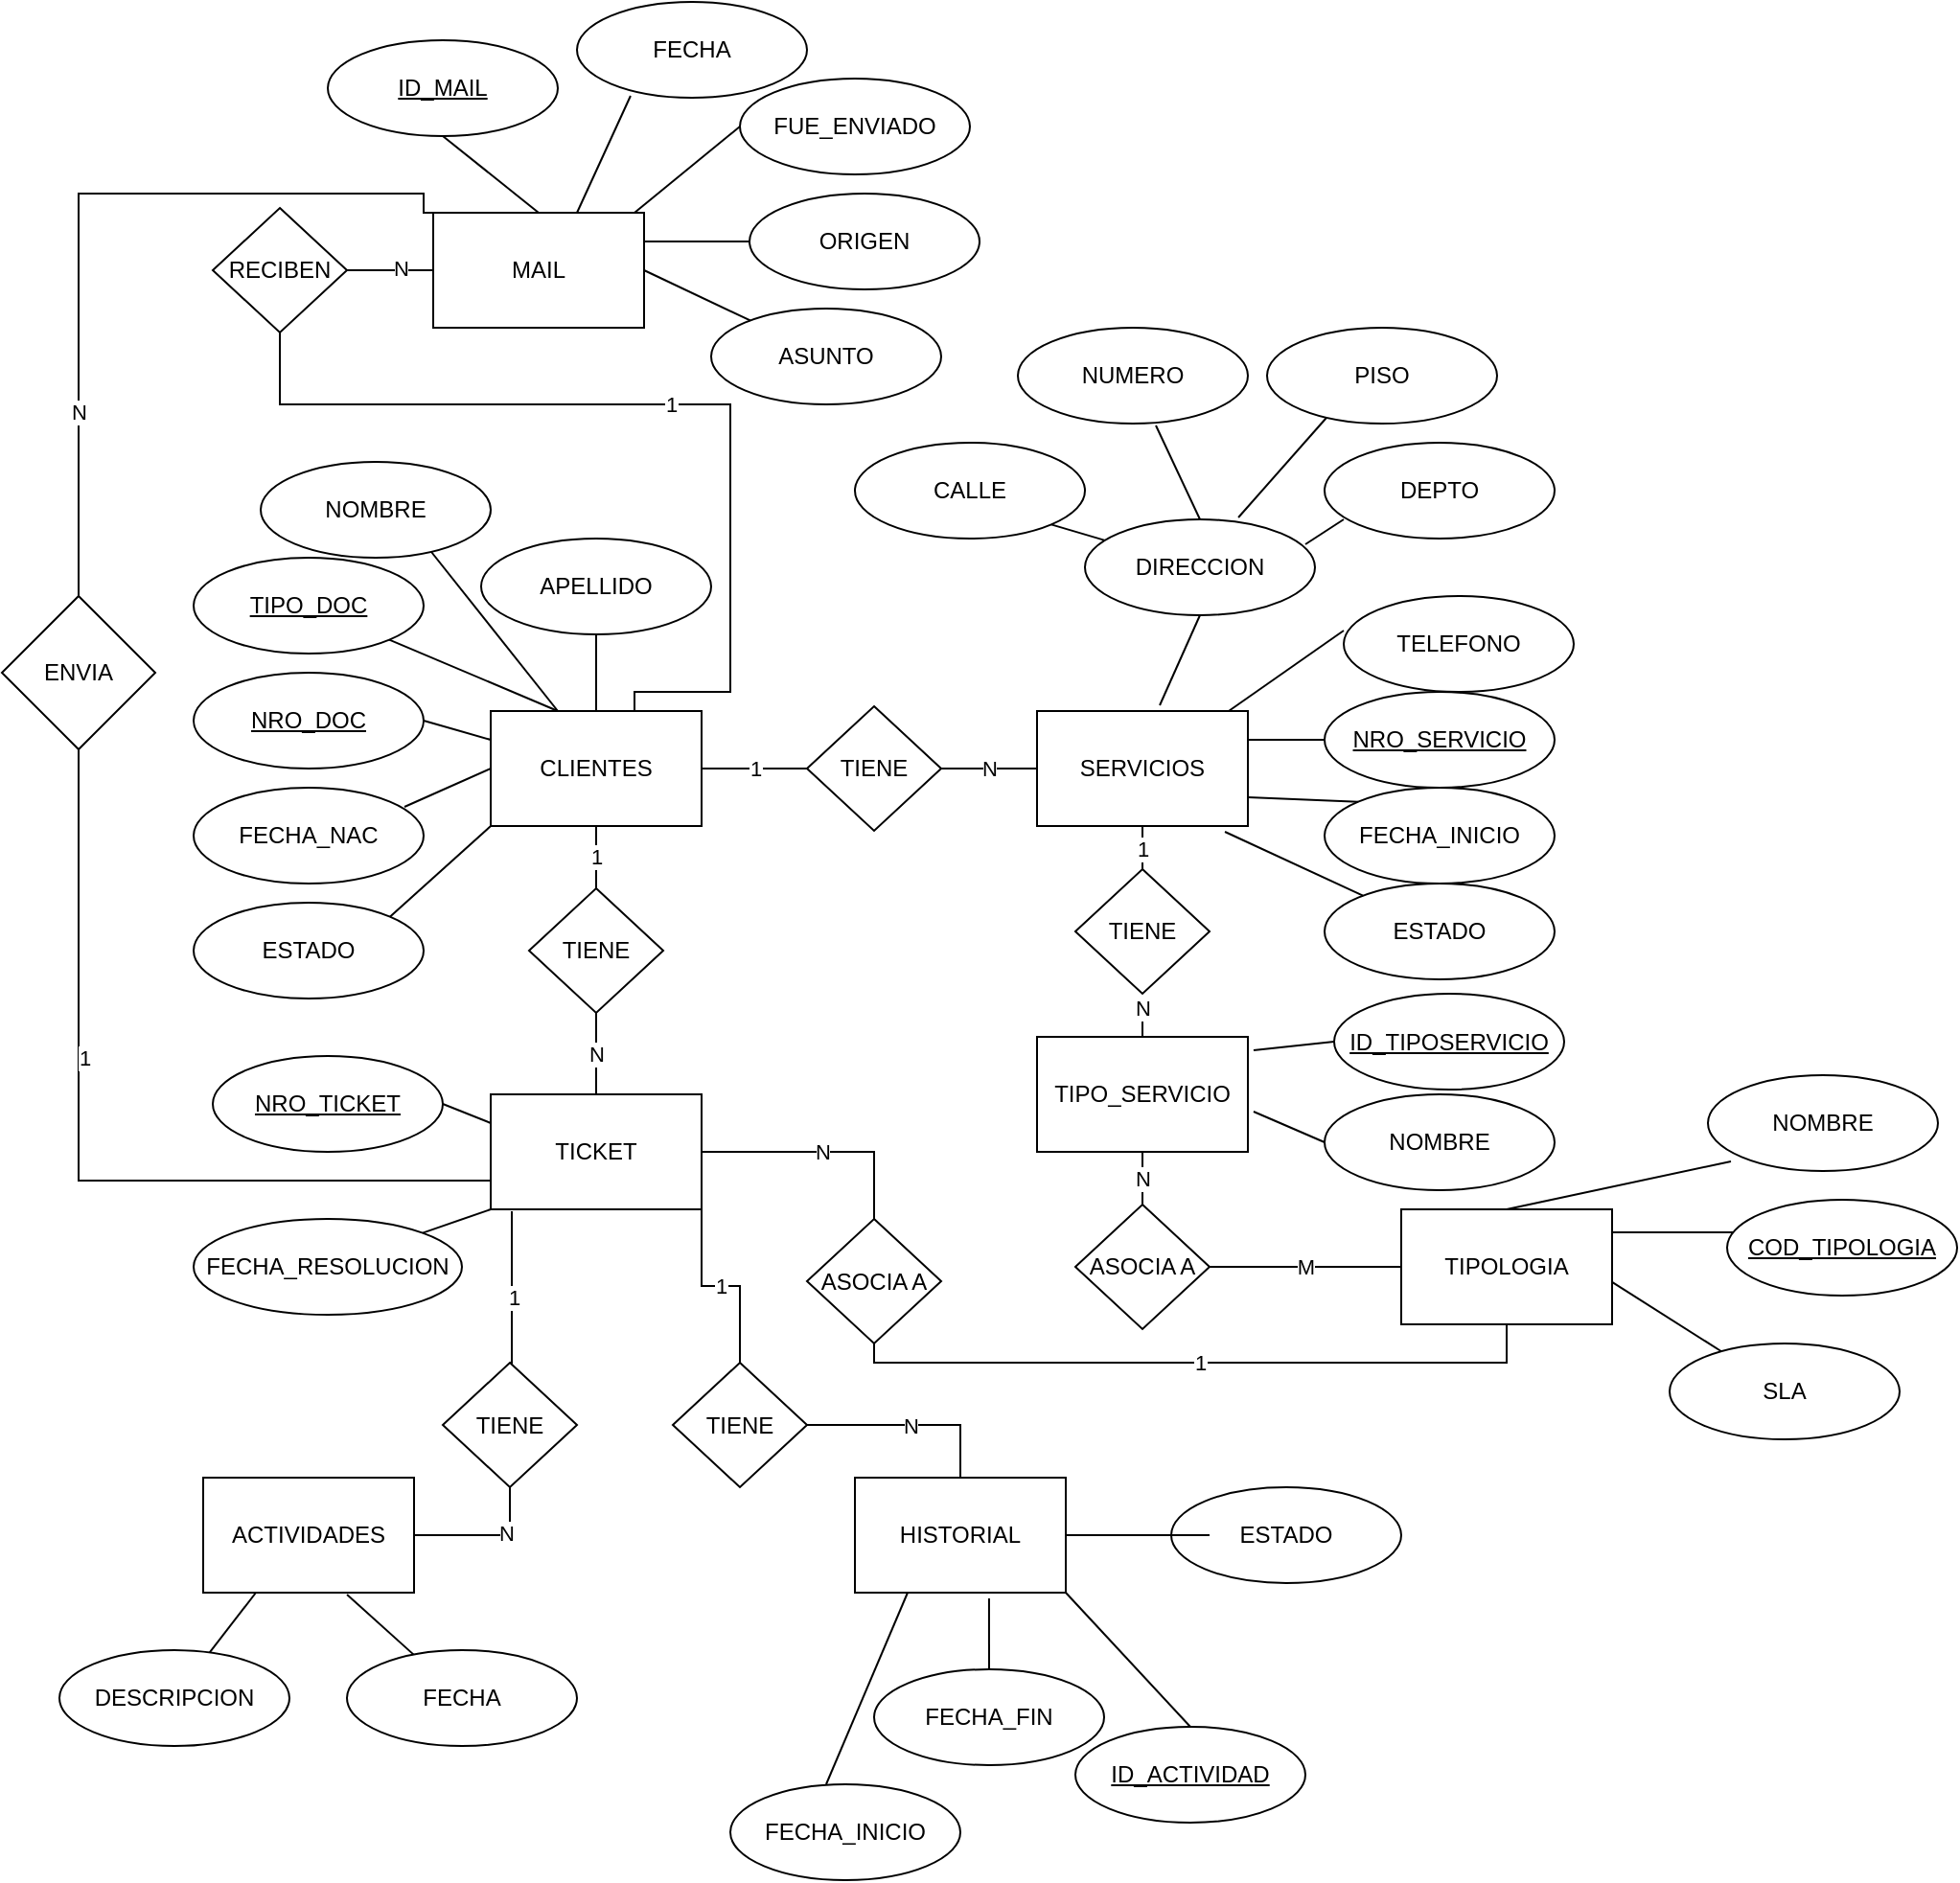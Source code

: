<mxfile version="15.8.9" type="google"><diagram id="V2wLzba2qu7af4OqcU7q" name="Page-1"><mxGraphModel dx="2128" dy="1866" grid="1" gridSize="10" guides="1" tooltips="1" connect="1" arrows="1" fold="1" page="1" pageScale="1" pageWidth="850" pageHeight="1100" math="0" shadow="0"><root><mxCell id="0"/><mxCell id="1" parent="0"/><mxCell id="cFb7aQC_XKXyk02DTC7E-39" value="1" style="edgeStyle=orthogonalEdgeStyle;rounded=0;orthogonalLoop=1;jettySize=auto;html=1;entryX=0.5;entryY=0;entryDx=0;entryDy=0;endArrow=none;endFill=0;" parent="1" source="cFb7aQC_XKXyk02DTC7E-1" target="cFb7aQC_XKXyk02DTC7E-33" edge="1"><mxGeometry relative="1" as="geometry"/></mxCell><mxCell id="cFb7aQC_XKXyk02DTC7E-45" value="1" style="edgeStyle=orthogonalEdgeStyle;rounded=0;orthogonalLoop=1;jettySize=auto;html=1;entryX=0;entryY=0.5;entryDx=0;entryDy=0;endArrow=none;endFill=0;" parent="1" source="cFb7aQC_XKXyk02DTC7E-1" target="cFb7aQC_XKXyk02DTC7E-34" edge="1"><mxGeometry relative="1" as="geometry"/></mxCell><mxCell id="cFb7aQC_XKXyk02DTC7E-126" value="1" style="edgeStyle=orthogonalEdgeStyle;rounded=0;orthogonalLoop=1;jettySize=auto;html=1;endArrow=none;endFill=0;entryX=0.5;entryY=1;entryDx=0;entryDy=0;" parent="1" source="cFb7aQC_XKXyk02DTC7E-1" target="cFb7aQC_XKXyk02DTC7E-35" edge="1"><mxGeometry relative="1" as="geometry"><mxPoint x="200" y="-20" as="targetPoint"/><Array as="points"><mxPoint x="250" y="110"/><mxPoint x="300" y="110"/><mxPoint x="300" y="-40"/><mxPoint x="65" y="-40"/></Array></mxGeometry></mxCell><mxCell id="cFb7aQC_XKXyk02DTC7E-1" value="CLIENTES" style="rounded=0;whiteSpace=wrap;html=1;" parent="1" vertex="1"><mxGeometry x="175" y="120" width="110" height="60" as="geometry"/></mxCell><mxCell id="cFb7aQC_XKXyk02DTC7E-2" value="&lt;u&gt;TIPO_DOC&lt;/u&gt;" style="ellipse;whiteSpace=wrap;html=1;" parent="1" vertex="1"><mxGeometry x="20" y="40" width="120" height="50" as="geometry"/></mxCell><mxCell id="cFb7aQC_XKXyk02DTC7E-3" value="APELLIDO" style="ellipse;whiteSpace=wrap;html=1;" parent="1" vertex="1"><mxGeometry x="170" y="30" width="120" height="50" as="geometry"/></mxCell><mxCell id="cFb7aQC_XKXyk02DTC7E-4" value="&lt;u&gt;NRO_DOC&lt;/u&gt;" style="ellipse;whiteSpace=wrap;html=1;" parent="1" vertex="1"><mxGeometry x="20" y="100" width="120" height="50" as="geometry"/></mxCell><mxCell id="cFb7aQC_XKXyk02DTC7E-5" value="FECHA_NAC" style="ellipse;whiteSpace=wrap;html=1;" parent="1" vertex="1"><mxGeometry x="20" y="160" width="120" height="50" as="geometry"/></mxCell><mxCell id="cFb7aQC_XKXyk02DTC7E-6" value="ESTADO" style="ellipse;whiteSpace=wrap;html=1;" parent="1" vertex="1"><mxGeometry x="20" y="220" width="120" height="50" as="geometry"/></mxCell><mxCell id="cFb7aQC_XKXyk02DTC7E-41" value="1" style="edgeStyle=orthogonalEdgeStyle;rounded=0;orthogonalLoop=1;jettySize=auto;html=1;entryX=0.5;entryY=0;entryDx=0;entryDy=0;endArrow=none;endFill=0;exitX=1;exitY=1;exitDx=0;exitDy=0;" parent="1" source="cFb7aQC_XKXyk02DTC7E-8" target="cFb7aQC_XKXyk02DTC7E-36" edge="1"><mxGeometry relative="1" as="geometry"/></mxCell><mxCell id="cFb7aQC_XKXyk02DTC7E-124" value="N" style="edgeStyle=orthogonalEdgeStyle;rounded=0;orthogonalLoop=1;jettySize=auto;html=1;entryX=0.5;entryY=0;entryDx=0;entryDy=0;endArrow=none;endFill=0;" parent="1" source="cFb7aQC_XKXyk02DTC7E-8" target="cFb7aQC_XKXyk02DTC7E-123" edge="1"><mxGeometry relative="1" as="geometry"/></mxCell><mxCell id="cFb7aQC_XKXyk02DTC7E-8" value="TICKET" style="rounded=0;whiteSpace=wrap;html=1;" parent="1" vertex="1"><mxGeometry x="175" y="320" width="110" height="60" as="geometry"/></mxCell><mxCell id="cFb7aQC_XKXyk02DTC7E-9" value="&lt;u&gt;NRO_TICKET&lt;/u&gt;" style="ellipse;whiteSpace=wrap;html=1;" parent="1" vertex="1"><mxGeometry x="30" y="300" width="120" height="50" as="geometry"/></mxCell><mxCell id="cFb7aQC_XKXyk02DTC7E-10" value="FECHA_RESOLUCION" style="ellipse;whiteSpace=wrap;html=1;" parent="1" vertex="1"><mxGeometry x="20" y="385" width="140" height="50" as="geometry"/></mxCell><mxCell id="cFb7aQC_XKXyk02DTC7E-47" value="1" style="edgeStyle=orthogonalEdgeStyle;rounded=0;orthogonalLoop=1;jettySize=auto;html=1;exitX=0.5;exitY=1;exitDx=0;exitDy=0;entryX=0.5;entryY=0;entryDx=0;entryDy=0;endArrow=none;endFill=0;" parent="1" source="cFb7aQC_XKXyk02DTC7E-13" target="cFb7aQC_XKXyk02DTC7E-37" edge="1"><mxGeometry relative="1" as="geometry"/></mxCell><mxCell id="cFb7aQC_XKXyk02DTC7E-13" value="SERVICIOS" style="rounded=0;whiteSpace=wrap;html=1;" parent="1" vertex="1"><mxGeometry x="460" y="120" width="110" height="60" as="geometry"/></mxCell><mxCell id="cFb7aQC_XKXyk02DTC7E-48" value="N" style="edgeStyle=orthogonalEdgeStyle;rounded=0;orthogonalLoop=1;jettySize=auto;html=1;endArrow=none;endFill=0;" parent="1" source="cFb7aQC_XKXyk02DTC7E-14" edge="1"><mxGeometry relative="1" as="geometry"><mxPoint x="515" y="280" as="targetPoint"/></mxGeometry></mxCell><mxCell id="cFb7aQC_XKXyk02DTC7E-49" value="N" style="edgeStyle=orthogonalEdgeStyle;rounded=0;orthogonalLoop=1;jettySize=auto;html=1;entryX=0.5;entryY=0;entryDx=0;entryDy=0;endArrow=none;endFill=0;" parent="1" source="cFb7aQC_XKXyk02DTC7E-14" target="cFb7aQC_XKXyk02DTC7E-38" edge="1"><mxGeometry relative="1" as="geometry"/></mxCell><mxCell id="cFb7aQC_XKXyk02DTC7E-14" value="TIPO_SERVICIO" style="rounded=0;whiteSpace=wrap;html=1;" parent="1" vertex="1"><mxGeometry x="460" y="290" width="110" height="60" as="geometry"/></mxCell><mxCell id="cFb7aQC_XKXyk02DTC7E-17" value="TIPOLOGIA" style="rounded=0;whiteSpace=wrap;html=1;" parent="1" vertex="1"><mxGeometry x="650" y="380" width="110" height="60" as="geometry"/></mxCell><mxCell id="cFb7aQC_XKXyk02DTC7E-18" value="HISTORIAL" style="rounded=0;whiteSpace=wrap;html=1;" parent="1" vertex="1"><mxGeometry x="365" y="520" width="110" height="60" as="geometry"/></mxCell><mxCell id="empkctr7NJG2cFZVmxXd-13" style="edgeStyle=orthogonalEdgeStyle;rounded=0;orthogonalLoop=1;jettySize=auto;html=1;endArrow=none;endFill=0;exitX=0;exitY=0;exitDx=0;exitDy=0;" edge="1" parent="1" source="cFb7aQC_XKXyk02DTC7E-19" target="empkctr7NJG2cFZVmxXd-11"><mxGeometry relative="1" as="geometry"><Array as="points"><mxPoint x="140" y="-140"/><mxPoint x="140" y="-150"/><mxPoint x="-40" y="-150"/></Array></mxGeometry></mxCell><mxCell id="empkctr7NJG2cFZVmxXd-16" value="N" style="edgeLabel;html=1;align=center;verticalAlign=middle;resizable=0;points=[];" vertex="1" connectable="0" parent="empkctr7NJG2cFZVmxXd-13"><mxGeometry x="0.526" relative="1" as="geometry"><mxPoint as="offset"/></mxGeometry></mxCell><mxCell id="cFb7aQC_XKXyk02DTC7E-19" value="MAIL" style="rounded=0;whiteSpace=wrap;html=1;" parent="1" vertex="1"><mxGeometry x="145" y="-140" width="110" height="60" as="geometry"/></mxCell><mxCell id="cFb7aQC_XKXyk02DTC7E-20" value="DIRECCION" style="ellipse;whiteSpace=wrap;html=1;" parent="1" vertex="1"><mxGeometry x="485" y="20" width="120" height="50" as="geometry"/></mxCell><mxCell id="cFb7aQC_XKXyk02DTC7E-21" value="CALLE" style="ellipse;whiteSpace=wrap;html=1;" parent="1" vertex="1"><mxGeometry x="365" y="-20" width="120" height="50" as="geometry"/></mxCell><mxCell id="cFb7aQC_XKXyk02DTC7E-22" value="NUMERO" style="ellipse;whiteSpace=wrap;html=1;" parent="1" vertex="1"><mxGeometry x="450" y="-80" width="120" height="50" as="geometry"/></mxCell><mxCell id="cFb7aQC_XKXyk02DTC7E-23" value="PISO" style="ellipse;whiteSpace=wrap;html=1;" parent="1" vertex="1"><mxGeometry x="580" y="-80" width="120" height="50" as="geometry"/></mxCell><mxCell id="cFb7aQC_XKXyk02DTC7E-24" value="DEPTO" style="ellipse;whiteSpace=wrap;html=1;" parent="1" vertex="1"><mxGeometry x="610" y="-20" width="120" height="50" as="geometry"/></mxCell><mxCell id="cFb7aQC_XKXyk02DTC7E-25" value="TELEFONO" style="ellipse;whiteSpace=wrap;html=1;" parent="1" vertex="1"><mxGeometry x="620" y="60" width="120" height="50" as="geometry"/></mxCell><mxCell id="cFb7aQC_XKXyk02DTC7E-26" value="&lt;u&gt;NRO_SERVICIO&lt;/u&gt;" style="ellipse;whiteSpace=wrap;html=1;" parent="1" vertex="1"><mxGeometry x="610" y="110" width="120" height="50" as="geometry"/></mxCell><mxCell id="cFb7aQC_XKXyk02DTC7E-27" value="FECHA_INICIO" style="ellipse;whiteSpace=wrap;html=1;" parent="1" vertex="1"><mxGeometry x="610" y="160" width="120" height="50" as="geometry"/></mxCell><mxCell id="cFb7aQC_XKXyk02DTC7E-28" value="ESTADO" style="ellipse;whiteSpace=wrap;html=1;" parent="1" vertex="1"><mxGeometry x="610" y="210" width="120" height="50" as="geometry"/></mxCell><mxCell id="cFb7aQC_XKXyk02DTC7E-31" value="&lt;u&gt;COD_TIPOLOGIA&lt;/u&gt;" style="ellipse;whiteSpace=wrap;html=1;" parent="1" vertex="1"><mxGeometry x="820" y="375" width="120" height="50" as="geometry"/></mxCell><mxCell id="cFb7aQC_XKXyk02DTC7E-32" value="SLA" style="ellipse;whiteSpace=wrap;html=1;" parent="1" vertex="1"><mxGeometry x="790" y="450" width="120" height="50" as="geometry"/></mxCell><mxCell id="cFb7aQC_XKXyk02DTC7E-40" value="N" style="edgeStyle=orthogonalEdgeStyle;rounded=0;orthogonalLoop=1;jettySize=auto;html=1;entryX=0.5;entryY=0;entryDx=0;entryDy=0;endArrow=none;endFill=0;" parent="1" source="cFb7aQC_XKXyk02DTC7E-33" target="cFb7aQC_XKXyk02DTC7E-8" edge="1"><mxGeometry relative="1" as="geometry"/></mxCell><mxCell id="cFb7aQC_XKXyk02DTC7E-33" value="TIENE" style="rhombus;whiteSpace=wrap;html=1;fontSize=12;" parent="1" vertex="1"><mxGeometry x="195" y="212.5" width="70" height="65" as="geometry"/></mxCell><mxCell id="cFb7aQC_XKXyk02DTC7E-46" value="N" style="edgeStyle=orthogonalEdgeStyle;rounded=0;orthogonalLoop=1;jettySize=auto;html=1;entryX=0;entryY=0.5;entryDx=0;entryDy=0;endArrow=none;endFill=0;" parent="1" source="cFb7aQC_XKXyk02DTC7E-34" target="cFb7aQC_XKXyk02DTC7E-13" edge="1"><mxGeometry relative="1" as="geometry"/></mxCell><mxCell id="cFb7aQC_XKXyk02DTC7E-34" value="TIENE" style="rhombus;whiteSpace=wrap;html=1;fontSize=12;" parent="1" vertex="1"><mxGeometry x="340" y="117.5" width="70" height="65" as="geometry"/></mxCell><mxCell id="cFb7aQC_XKXyk02DTC7E-52" style="edgeStyle=orthogonalEdgeStyle;rounded=0;orthogonalLoop=1;jettySize=auto;html=1;entryX=0;entryY=0.5;entryDx=0;entryDy=0;endArrow=none;endFill=0;" parent="1" source="cFb7aQC_XKXyk02DTC7E-35" target="cFb7aQC_XKXyk02DTC7E-19" edge="1"><mxGeometry relative="1" as="geometry"/></mxCell><mxCell id="cFb7aQC_XKXyk02DTC7E-70" value="N" style="edgeLabel;html=1;align=center;verticalAlign=middle;resizable=0;points=[];" parent="cFb7aQC_XKXyk02DTC7E-52" vertex="1" connectable="0"><mxGeometry x="0.244" y="1" relative="1" as="geometry"><mxPoint as="offset"/></mxGeometry></mxCell><mxCell id="cFb7aQC_XKXyk02DTC7E-35" value="RECIBEN" style="rhombus;whiteSpace=wrap;html=1;fontSize=12;" parent="1" vertex="1"><mxGeometry x="30" y="-142.5" width="70" height="65" as="geometry"/></mxCell><mxCell id="cFb7aQC_XKXyk02DTC7E-42" value="N" style="edgeStyle=orthogonalEdgeStyle;rounded=0;orthogonalLoop=1;jettySize=auto;html=1;endArrow=none;endFill=0;exitX=1;exitY=0.5;exitDx=0;exitDy=0;" parent="1" source="cFb7aQC_XKXyk02DTC7E-36" target="cFb7aQC_XKXyk02DTC7E-18" edge="1"><mxGeometry relative="1" as="geometry"><Array as="points"><mxPoint x="420" y="493"/></Array></mxGeometry></mxCell><mxCell id="cFb7aQC_XKXyk02DTC7E-36" value="TIENE" style="rhombus;whiteSpace=wrap;html=1;fontSize=12;" parent="1" vertex="1"><mxGeometry x="270" y="460" width="70" height="65" as="geometry"/></mxCell><mxCell id="cFb7aQC_XKXyk02DTC7E-37" value="TIENE" style="rhombus;whiteSpace=wrap;html=1;fontSize=12;" parent="1" vertex="1"><mxGeometry x="480" y="202.5" width="70" height="65" as="geometry"/></mxCell><mxCell id="cFb7aQC_XKXyk02DTC7E-50" value="M" style="edgeStyle=orthogonalEdgeStyle;rounded=0;orthogonalLoop=1;jettySize=auto;html=1;entryX=0;entryY=0.5;entryDx=0;entryDy=0;endArrow=none;endFill=0;" parent="1" source="cFb7aQC_XKXyk02DTC7E-38" target="cFb7aQC_XKXyk02DTC7E-17" edge="1"><mxGeometry relative="1" as="geometry"/></mxCell><mxCell id="cFb7aQC_XKXyk02DTC7E-38" value="ASOCIA A" style="rhombus;whiteSpace=wrap;html=1;fontSize=12;" parent="1" vertex="1"><mxGeometry x="480" y="377.5" width="70" height="65" as="geometry"/></mxCell><mxCell id="cFb7aQC_XKXyk02DTC7E-53" value="NOMBRE" style="ellipse;whiteSpace=wrap;html=1;" parent="1" vertex="1"><mxGeometry x="610" y="320" width="120" height="50" as="geometry"/></mxCell><mxCell id="cFb7aQC_XKXyk02DTC7E-54" value="ASUNTO" style="ellipse;whiteSpace=wrap;html=1;" parent="1" vertex="1"><mxGeometry x="290" y="-90" width="120" height="50" as="geometry"/></mxCell><mxCell id="cFb7aQC_XKXyk02DTC7E-55" value="ORIGEN" style="ellipse;whiteSpace=wrap;html=1;" parent="1" vertex="1"><mxGeometry x="310" y="-150" width="120" height="50" as="geometry"/></mxCell><mxCell id="cFb7aQC_XKXyk02DTC7E-57" value="NOMBRE" style="ellipse;whiteSpace=wrap;html=1;" parent="1" vertex="1"><mxGeometry x="810" y="310" width="120" height="50" as="geometry"/></mxCell><mxCell id="cFb7aQC_XKXyk02DTC7E-61" value="FECHA_FIN" style="ellipse;whiteSpace=wrap;html=1;" parent="1" vertex="1"><mxGeometry x="375" y="620" width="120" height="50" as="geometry"/></mxCell><mxCell id="cFb7aQC_XKXyk02DTC7E-62" value="FECHA_INICIO" style="ellipse;whiteSpace=wrap;html=1;" parent="1" vertex="1"><mxGeometry x="300" y="680" width="120" height="50" as="geometry"/></mxCell><mxCell id="cFb7aQC_XKXyk02DTC7E-64" value="ESTADO" style="ellipse;whiteSpace=wrap;html=1;" parent="1" vertex="1"><mxGeometry x="530" y="525" width="120" height="50" as="geometry"/></mxCell><mxCell id="cFb7aQC_XKXyk02DTC7E-75" value="" style="endArrow=none;html=1;rounded=0;entryX=0.5;entryY=1;entryDx=0;entryDy=0;exitX=0.5;exitY=0;exitDx=0;exitDy=0;" parent="1" source="cFb7aQC_XKXyk02DTC7E-1" target="cFb7aQC_XKXyk02DTC7E-3" edge="1"><mxGeometry width="50" height="50" relative="1" as="geometry"><mxPoint x="190" y="10" as="sourcePoint"/><mxPoint x="240" y="-40" as="targetPoint"/></mxGeometry></mxCell><mxCell id="cFb7aQC_XKXyk02DTC7E-76" value="" style="endArrow=none;html=1;rounded=0;" parent="1" target="cFb7aQC_XKXyk02DTC7E-2" edge="1"><mxGeometry width="50" height="50" relative="1" as="geometry"><mxPoint x="210" y="120" as="sourcePoint"/><mxPoint x="240" y="90" as="targetPoint"/></mxGeometry></mxCell><mxCell id="cFb7aQC_XKXyk02DTC7E-77" value="" style="endArrow=none;html=1;rounded=0;entryX=1;entryY=0.5;entryDx=0;entryDy=0;exitX=0;exitY=0.25;exitDx=0;exitDy=0;" parent="1" source="cFb7aQC_XKXyk02DTC7E-1" target="cFb7aQC_XKXyk02DTC7E-4" edge="1"><mxGeometry width="50" height="50" relative="1" as="geometry"><mxPoint x="220" y="130" as="sourcePoint"/><mxPoint x="132.101" y="92.812" as="targetPoint"/></mxGeometry></mxCell><mxCell id="cFb7aQC_XKXyk02DTC7E-78" value="" style="endArrow=none;html=1;rounded=0;exitX=0;exitY=0.5;exitDx=0;exitDy=0;" parent="1" source="cFb7aQC_XKXyk02DTC7E-1" edge="1"><mxGeometry width="50" height="50" relative="1" as="geometry"><mxPoint x="170" y="150" as="sourcePoint"/><mxPoint x="130" y="170" as="targetPoint"/></mxGeometry></mxCell><mxCell id="cFb7aQC_XKXyk02DTC7E-79" value="" style="endArrow=none;html=1;rounded=0;entryX=1;entryY=0;entryDx=0;entryDy=0;exitX=0;exitY=1;exitDx=0;exitDy=0;" parent="1" source="cFb7aQC_XKXyk02DTC7E-1" target="cFb7aQC_XKXyk02DTC7E-6" edge="1"><mxGeometry width="50" height="50" relative="1" as="geometry"><mxPoint x="190" y="160" as="sourcePoint"/><mxPoint x="141.96" y="178" as="targetPoint"/></mxGeometry></mxCell><mxCell id="cFb7aQC_XKXyk02DTC7E-81" value="" style="endArrow=none;html=1;rounded=0;exitX=1;exitY=0;exitDx=0;exitDy=0;entryX=0;entryY=1;entryDx=0;entryDy=0;" parent="1" source="cFb7aQC_XKXyk02DTC7E-10" target="cFb7aQC_XKXyk02DTC7E-8" edge="1"><mxGeometry width="50" height="50" relative="1" as="geometry"><mxPoint x="140" y="400" as="sourcePoint"/><mxPoint x="190" y="350" as="targetPoint"/></mxGeometry></mxCell><mxCell id="cFb7aQC_XKXyk02DTC7E-82" value="" style="endArrow=none;html=1;rounded=0;exitX=1;exitY=0.5;exitDx=0;exitDy=0;entryX=0;entryY=0.25;entryDx=0;entryDy=0;" parent="1" source="cFb7aQC_XKXyk02DTC7E-9" target="cFb7aQC_XKXyk02DTC7E-8" edge="1"><mxGeometry width="50" height="50" relative="1" as="geometry"><mxPoint x="139.497" y="387.322" as="sourcePoint"/><mxPoint x="185" y="360" as="targetPoint"/></mxGeometry></mxCell><mxCell id="cFb7aQC_XKXyk02DTC7E-84" value="" style="endArrow=none;html=1;rounded=0;entryX=0.25;entryY=1;entryDx=0;entryDy=0;" parent="1" target="cFb7aQC_XKXyk02DTC7E-18" edge="1"><mxGeometry width="50" height="50" relative="1" as="geometry"><mxPoint x="350" y="680" as="sourcePoint"/><mxPoint x="370" y="530" as="targetPoint"/></mxGeometry></mxCell><mxCell id="cFb7aQC_XKXyk02DTC7E-85" value="" style="endArrow=none;html=1;rounded=0;exitX=0.5;exitY=0;exitDx=0;exitDy=0;entryX=0.636;entryY=1.05;entryDx=0;entryDy=0;entryPerimeter=0;" parent="1" source="cFb7aQC_XKXyk02DTC7E-61" target="cFb7aQC_XKXyk02DTC7E-18" edge="1"><mxGeometry width="50" height="50" relative="1" as="geometry"><mxPoint x="322.426" y="554.822" as="sourcePoint"/><mxPoint x="380" y="540" as="targetPoint"/></mxGeometry></mxCell><mxCell id="cFb7aQC_XKXyk02DTC7E-88" value="" style="endArrow=none;html=1;rounded=0;exitX=1;exitY=0.5;exitDx=0;exitDy=0;" parent="1" source="cFb7aQC_XKXyk02DTC7E-19" target="cFb7aQC_XKXyk02DTC7E-54" edge="1"><mxGeometry width="50" height="50" relative="1" as="geometry"><mxPoint x="590" y="535" as="sourcePoint"/><mxPoint x="620" y="530" as="targetPoint"/></mxGeometry></mxCell><mxCell id="cFb7aQC_XKXyk02DTC7E-90" value="" style="endArrow=none;html=1;rounded=0;entryX=0.025;entryY=0.34;entryDx=0;entryDy=0;entryPerimeter=0;" parent="1" target="cFb7aQC_XKXyk02DTC7E-31" edge="1"><mxGeometry width="50" height="50" relative="1" as="geometry"><mxPoint x="760" y="392" as="sourcePoint"/><mxPoint x="710" y="470" as="targetPoint"/></mxGeometry></mxCell><mxCell id="cFb7aQC_XKXyk02DTC7E-91" value="" style="endArrow=none;html=1;rounded=0;exitX=1;exitY=0.633;exitDx=0;exitDy=0;exitPerimeter=0;" parent="1" source="cFb7aQC_XKXyk02DTC7E-17" target="cFb7aQC_XKXyk02DTC7E-32" edge="1"><mxGeometry width="50" height="50" relative="1" as="geometry"><mxPoint x="740" y="400" as="sourcePoint"/><mxPoint x="803" y="402" as="targetPoint"/></mxGeometry></mxCell><mxCell id="cFb7aQC_XKXyk02DTC7E-92" value="" style="endArrow=none;html=1;rounded=0;entryX=0.6;entryY=1.02;entryDx=0;entryDy=0;entryPerimeter=0;exitX=0.5;exitY=0;exitDx=0;exitDy=0;" parent="1" source="cFb7aQC_XKXyk02DTC7E-20" target="cFb7aQC_XKXyk02DTC7E-22" edge="1"><mxGeometry width="50" height="50" relative="1" as="geometry"><mxPoint x="410" y="120" as="sourcePoint"/><mxPoint x="520" y="-20" as="targetPoint"/></mxGeometry></mxCell><mxCell id="cFb7aQC_XKXyk02DTC7E-93" value="" style="endArrow=none;html=1;rounded=0;entryX=0.258;entryY=0.94;entryDx=0;entryDy=0;entryPerimeter=0;exitX=0.667;exitY=-0.02;exitDx=0;exitDy=0;exitPerimeter=0;" parent="1" source="cFb7aQC_XKXyk02DTC7E-20" target="cFb7aQC_XKXyk02DTC7E-23" edge="1"><mxGeometry width="50" height="50" relative="1" as="geometry"><mxPoint x="555" y="30" as="sourcePoint"/><mxPoint x="532" y="-19" as="targetPoint"/></mxGeometry></mxCell><mxCell id="cFb7aQC_XKXyk02DTC7E-94" value="" style="endArrow=none;html=1;rounded=0;" parent="1" edge="1"><mxGeometry width="50" height="50" relative="1" as="geometry"><mxPoint x="600" y="33" as="sourcePoint"/><mxPoint x="620" y="20" as="targetPoint"/></mxGeometry></mxCell><mxCell id="cFb7aQC_XKXyk02DTC7E-96" value="" style="endArrow=none;html=1;rounded=0;exitX=1;exitY=1;exitDx=0;exitDy=0;" parent="1" source="cFb7aQC_XKXyk02DTC7E-21" target="cFb7aQC_XKXyk02DTC7E-20" edge="1"><mxGeometry width="50" height="50" relative="1" as="geometry"><mxPoint x="620" y="60" as="sourcePoint"/><mxPoint x="660.96" y="70" as="targetPoint"/></mxGeometry></mxCell><mxCell id="cFb7aQC_XKXyk02DTC7E-97" value="" style="endArrow=none;html=1;rounded=0;entryX=0.5;entryY=1;entryDx=0;entryDy=0;exitX=0.582;exitY=-0.05;exitDx=0;exitDy=0;exitPerimeter=0;" parent="1" source="cFb7aQC_XKXyk02DTC7E-13" target="cFb7aQC_XKXyk02DTC7E-20" edge="1"><mxGeometry width="50" height="50" relative="1" as="geometry"><mxPoint x="500" y="140" as="sourcePoint"/><mxPoint x="550" y="90" as="targetPoint"/></mxGeometry></mxCell><mxCell id="cFb7aQC_XKXyk02DTC7E-98" value="" style="endArrow=none;html=1;rounded=0;entryX=0;entryY=0.36;entryDx=0;entryDy=0;entryPerimeter=0;" parent="1" target="cFb7aQC_XKXyk02DTC7E-25" edge="1"><mxGeometry width="50" height="50" relative="1" as="geometry"><mxPoint x="560" y="120" as="sourcePoint"/><mxPoint x="555" y="80" as="targetPoint"/></mxGeometry></mxCell><mxCell id="cFb7aQC_XKXyk02DTC7E-99" value="" style="endArrow=none;html=1;rounded=0;entryX=0;entryY=0.5;entryDx=0;entryDy=0;" parent="1" target="cFb7aQC_XKXyk02DTC7E-26" edge="1"><mxGeometry width="50" height="50" relative="1" as="geometry"><mxPoint x="570" y="135" as="sourcePoint"/><mxPoint x="630" y="88" as="targetPoint"/></mxGeometry></mxCell><mxCell id="cFb7aQC_XKXyk02DTC7E-100" value="" style="endArrow=none;html=1;rounded=0;entryX=0;entryY=0;entryDx=0;entryDy=0;exitX=1;exitY=0.75;exitDx=0;exitDy=0;" parent="1" source="cFb7aQC_XKXyk02DTC7E-13" target="cFb7aQC_XKXyk02DTC7E-27" edge="1"><mxGeometry width="50" height="50" relative="1" as="geometry"><mxPoint x="577" y="141" as="sourcePoint"/><mxPoint x="647.96" y="121" as="targetPoint"/></mxGeometry></mxCell><mxCell id="cFb7aQC_XKXyk02DTC7E-104" value="" style="endArrow=none;html=1;rounded=0;exitX=0.891;exitY=1.05;exitDx=0;exitDy=0;exitPerimeter=0;" parent="1" source="cFb7aQC_XKXyk02DTC7E-13" target="cFb7aQC_XKXyk02DTC7E-28" edge="1"><mxGeometry width="50" height="50" relative="1" as="geometry"><mxPoint x="550" y="240" as="sourcePoint"/><mxPoint x="600" y="190" as="targetPoint"/></mxGeometry></mxCell><mxCell id="cFb7aQC_XKXyk02DTC7E-110" value="" style="endArrow=none;html=1;rounded=0;entryX=0;entryY=0.5;entryDx=0;entryDy=0;exitX=1.027;exitY=0.65;exitDx=0;exitDy=0;exitPerimeter=0;" parent="1" source="cFb7aQC_XKXyk02DTC7E-14" target="cFb7aQC_XKXyk02DTC7E-53" edge="1"><mxGeometry width="50" height="50" relative="1" as="geometry"><mxPoint x="570" y="320" as="sourcePoint"/><mxPoint x="610" y="315" as="targetPoint"/></mxGeometry></mxCell><mxCell id="cFb7aQC_XKXyk02DTC7E-111" value="" style="endArrow=none;html=1;rounded=0;entryX=0.1;entryY=0.9;entryDx=0;entryDy=0;entryPerimeter=0;exitX=0.5;exitY=0;exitDx=0;exitDy=0;" parent="1" source="cFb7aQC_XKXyk02DTC7E-17" target="cFb7aQC_XKXyk02DTC7E-57" edge="1"><mxGeometry width="50" height="50" relative="1" as="geometry"><mxPoint x="580" y="330" as="sourcePoint"/><mxPoint x="620" y="325" as="targetPoint"/></mxGeometry></mxCell><mxCell id="cFb7aQC_XKXyk02DTC7E-113" value="&lt;u&gt;ID_ACTIVIDAD&lt;/u&gt;" style="ellipse;whiteSpace=wrap;html=1;" parent="1" vertex="1"><mxGeometry x="480" y="650" width="120" height="50" as="geometry"/></mxCell><mxCell id="cFb7aQC_XKXyk02DTC7E-115" value="" style="endArrow=none;html=1;rounded=0;entryX=1;entryY=0.5;entryDx=0;entryDy=0;" parent="1" target="cFb7aQC_XKXyk02DTC7E-18" edge="1"><mxGeometry width="50" height="50" relative="1" as="geometry"><mxPoint x="550" y="550" as="sourcePoint"/><mxPoint x="720" y="630" as="targetPoint"/></mxGeometry></mxCell><mxCell id="cFb7aQC_XKXyk02DTC7E-117" value="" style="endArrow=none;html=1;rounded=0;entryX=1;entryY=1;entryDx=0;entryDy=0;exitX=0.5;exitY=0;exitDx=0;exitDy=0;" parent="1" source="cFb7aQC_XKXyk02DTC7E-113" target="cFb7aQC_XKXyk02DTC7E-18" edge="1"><mxGeometry width="50" height="50" relative="1" as="geometry"><mxPoint x="220" y="710" as="sourcePoint"/><mxPoint x="270" y="660" as="targetPoint"/></mxGeometry></mxCell><mxCell id="cFb7aQC_XKXyk02DTC7E-118" value="&lt;u&gt;ID_MAIL&lt;/u&gt;" style="ellipse;whiteSpace=wrap;html=1;" parent="1" vertex="1"><mxGeometry x="90" y="-230" width="120" height="50" as="geometry"/></mxCell><mxCell id="cFb7aQC_XKXyk02DTC7E-119" value="" style="endArrow=none;html=1;rounded=0;entryX=0.5;entryY=1;entryDx=0;entryDy=0;exitX=0.5;exitY=0;exitDx=0;exitDy=0;" parent="1" source="cFb7aQC_XKXyk02DTC7E-19" target="cFb7aQC_XKXyk02DTC7E-118" edge="1"><mxGeometry width="50" height="50" relative="1" as="geometry"><mxPoint x="180" y="-150" as="sourcePoint"/><mxPoint x="620" y="530" as="targetPoint"/></mxGeometry></mxCell><mxCell id="cFb7aQC_XKXyk02DTC7E-121" value="&lt;u&gt;ID_TIPOSERVICIO&lt;/u&gt;" style="ellipse;whiteSpace=wrap;html=1;" parent="1" vertex="1"><mxGeometry x="615" y="267.5" width="120" height="50" as="geometry"/></mxCell><mxCell id="cFb7aQC_XKXyk02DTC7E-122" value="" style="endArrow=none;html=1;rounded=0;entryX=0;entryY=0.5;entryDx=0;entryDy=0;exitX=1.027;exitY=0.117;exitDx=0;exitDy=0;exitPerimeter=0;" parent="1" source="cFb7aQC_XKXyk02DTC7E-14" target="cFb7aQC_XKXyk02DTC7E-121" edge="1"><mxGeometry width="50" height="50" relative="1" as="geometry"><mxPoint x="582.97" y="339" as="sourcePoint"/><mxPoint x="620" y="355" as="targetPoint"/></mxGeometry></mxCell><mxCell id="cFb7aQC_XKXyk02DTC7E-125" value="1" style="edgeStyle=orthogonalEdgeStyle;rounded=0;orthogonalLoop=1;jettySize=auto;html=1;entryX=0.5;entryY=1;entryDx=0;entryDy=0;endArrow=none;endFill=0;" parent="1" source="cFb7aQC_XKXyk02DTC7E-123" target="cFb7aQC_XKXyk02DTC7E-17" edge="1"><mxGeometry relative="1" as="geometry"><Array as="points"><mxPoint x="375" y="460"/><mxPoint x="705" y="460"/></Array></mxGeometry></mxCell><mxCell id="cFb7aQC_XKXyk02DTC7E-123" value="ASOCIA A" style="rhombus;whiteSpace=wrap;html=1;fontSize=12;" parent="1" vertex="1"><mxGeometry x="340" y="385" width="70" height="65" as="geometry"/></mxCell><mxCell id="empkctr7NJG2cFZVmxXd-1" value="NOMBRE" style="ellipse;whiteSpace=wrap;html=1;" vertex="1" parent="1"><mxGeometry x="55" y="-10" width="120" height="50" as="geometry"/></mxCell><mxCell id="empkctr7NJG2cFZVmxXd-2" value="" style="endArrow=none;html=1;rounded=0;entryX=0.742;entryY=0.94;entryDx=0;entryDy=0;entryPerimeter=0;" edge="1" parent="1" target="empkctr7NJG2cFZVmxXd-1"><mxGeometry width="50" height="50" relative="1" as="geometry"><mxPoint x="210" y="120" as="sourcePoint"/><mxPoint x="132.101" y="92.812" as="targetPoint"/></mxGeometry></mxCell><mxCell id="empkctr7NJG2cFZVmxXd-3" value="FUE_ENVIADO" style="ellipse;whiteSpace=wrap;html=1;" vertex="1" parent="1"><mxGeometry x="305" y="-210" width="120" height="50" as="geometry"/></mxCell><mxCell id="empkctr7NJG2cFZVmxXd-4" value="FECHA" style="ellipse;whiteSpace=wrap;html=1;" vertex="1" parent="1"><mxGeometry x="220" y="-250" width="120" height="50" as="geometry"/></mxCell><mxCell id="empkctr7NJG2cFZVmxXd-5" value="" style="endArrow=none;html=1;rounded=0;entryX=0.233;entryY=0.98;entryDx=0;entryDy=0;entryPerimeter=0;" edge="1" parent="1" target="empkctr7NJG2cFZVmxXd-4"><mxGeometry width="50" height="50" relative="1" as="geometry"><mxPoint x="220" y="-140" as="sourcePoint"/><mxPoint x="160" y="-170" as="targetPoint"/></mxGeometry></mxCell><mxCell id="empkctr7NJG2cFZVmxXd-6" value="" style="endArrow=none;html=1;rounded=0;entryX=0;entryY=0.5;entryDx=0;entryDy=0;" edge="1" parent="1" target="empkctr7NJG2cFZVmxXd-3"><mxGeometry width="50" height="50" relative="1" as="geometry"><mxPoint x="250" y="-140" as="sourcePoint"/><mxPoint x="269" y="-186" as="targetPoint"/></mxGeometry></mxCell><mxCell id="empkctr7NJG2cFZVmxXd-7" value="" style="endArrow=none;html=1;rounded=0;entryX=0;entryY=0.5;entryDx=0;entryDy=0;exitX=1;exitY=0.25;exitDx=0;exitDy=0;" edge="1" parent="1" source="cFb7aQC_XKXyk02DTC7E-19" target="cFb7aQC_XKXyk02DTC7E-55"><mxGeometry width="50" height="50" relative="1" as="geometry"><mxPoint x="260" y="-130" as="sourcePoint"/><mxPoint x="315" y="-175" as="targetPoint"/></mxGeometry></mxCell><mxCell id="empkctr7NJG2cFZVmxXd-14" style="edgeStyle=orthogonalEdgeStyle;rounded=0;orthogonalLoop=1;jettySize=auto;html=1;entryX=0;entryY=0.75;entryDx=0;entryDy=0;endArrow=none;endFill=0;" edge="1" parent="1" source="empkctr7NJG2cFZVmxXd-11" target="cFb7aQC_XKXyk02DTC7E-8"><mxGeometry relative="1" as="geometry"><Array as="points"><mxPoint x="-40" y="365"/></Array></mxGeometry></mxCell><mxCell id="empkctr7NJG2cFZVmxXd-15" value="1" style="edgeLabel;html=1;align=center;verticalAlign=middle;resizable=0;points=[];" vertex="1" connectable="0" parent="empkctr7NJG2cFZVmxXd-14"><mxGeometry x="-0.268" y="3" relative="1" as="geometry"><mxPoint as="offset"/></mxGeometry></mxCell><mxCell id="empkctr7NJG2cFZVmxXd-11" value="ENVIA" style="rhombus;whiteSpace=wrap;html=1;" vertex="1" parent="1"><mxGeometry x="-80" y="60" width="80" height="80" as="geometry"/></mxCell><mxCell id="empkctr7NJG2cFZVmxXd-27" style="edgeStyle=orthogonalEdgeStyle;rounded=0;orthogonalLoop=1;jettySize=auto;html=1;entryX=0.5;entryY=1;entryDx=0;entryDy=0;endArrow=none;endFill=0;" edge="1" parent="1" source="empkctr7NJG2cFZVmxXd-18" target="empkctr7NJG2cFZVmxXd-26"><mxGeometry relative="1" as="geometry"/></mxCell><mxCell id="empkctr7NJG2cFZVmxXd-30" value="N" style="edgeLabel;html=1;align=center;verticalAlign=middle;resizable=0;points=[];" vertex="1" connectable="0" parent="empkctr7NJG2cFZVmxXd-27"><mxGeometry x="0.26" y="1" relative="1" as="geometry"><mxPoint as="offset"/></mxGeometry></mxCell><mxCell id="empkctr7NJG2cFZVmxXd-18" value="ACTIVIDADES" style="rounded=0;whiteSpace=wrap;html=1;" vertex="1" parent="1"><mxGeometry x="25" y="520" width="110" height="60" as="geometry"/></mxCell><mxCell id="empkctr7NJG2cFZVmxXd-19" value="FECHA" style="ellipse;whiteSpace=wrap;html=1;" vertex="1" parent="1"><mxGeometry x="100" y="610" width="120" height="50" as="geometry"/></mxCell><mxCell id="empkctr7NJG2cFZVmxXd-20" value="DESCRIPCION" style="ellipse;whiteSpace=wrap;html=1;" vertex="1" parent="1"><mxGeometry x="-50" y="610" width="120" height="50" as="geometry"/></mxCell><mxCell id="empkctr7NJG2cFZVmxXd-23" value="" style="endArrow=none;html=1;rounded=0;exitX=0.25;exitY=1;exitDx=0;exitDy=0;" edge="1" parent="1" source="empkctr7NJG2cFZVmxXd-18" target="empkctr7NJG2cFZVmxXd-20"><mxGeometry width="50" height="50" relative="1" as="geometry"><mxPoint x="60" y="490" as="sourcePoint"/><mxPoint x="110" y="440" as="targetPoint"/></mxGeometry></mxCell><mxCell id="empkctr7NJG2cFZVmxXd-24" value="" style="endArrow=none;html=1;rounded=0;exitX=0.682;exitY=1.017;exitDx=0;exitDy=0;exitPerimeter=0;" edge="1" parent="1" source="empkctr7NJG2cFZVmxXd-18" target="empkctr7NJG2cFZVmxXd-19"><mxGeometry width="50" height="50" relative="1" as="geometry"><mxPoint x="65" y="570" as="sourcePoint"/><mxPoint x="22.482" y="502.655" as="targetPoint"/></mxGeometry></mxCell><mxCell id="empkctr7NJG2cFZVmxXd-28" style="edgeStyle=orthogonalEdgeStyle;rounded=0;orthogonalLoop=1;jettySize=auto;html=1;entryX=0.1;entryY=1.017;entryDx=0;entryDy=0;entryPerimeter=0;endArrow=none;endFill=0;exitX=0.5;exitY=0;exitDx=0;exitDy=0;" edge="1" parent="1" source="empkctr7NJG2cFZVmxXd-26" target="cFb7aQC_XKXyk02DTC7E-8"><mxGeometry relative="1" as="geometry"><Array as="points"><mxPoint x="186" y="460"/></Array></mxGeometry></mxCell><mxCell id="empkctr7NJG2cFZVmxXd-29" value="1" style="edgeLabel;html=1;align=center;verticalAlign=middle;resizable=0;points=[];" vertex="1" connectable="0" parent="empkctr7NJG2cFZVmxXd-28"><mxGeometry x="-0.125" y="-1" relative="1" as="geometry"><mxPoint as="offset"/></mxGeometry></mxCell><mxCell id="empkctr7NJG2cFZVmxXd-26" value="TIENE" style="rhombus;whiteSpace=wrap;html=1;fontSize=12;" vertex="1" parent="1"><mxGeometry x="150" y="460" width="70" height="65" as="geometry"/></mxCell></root></mxGraphModel></diagram></mxfile>